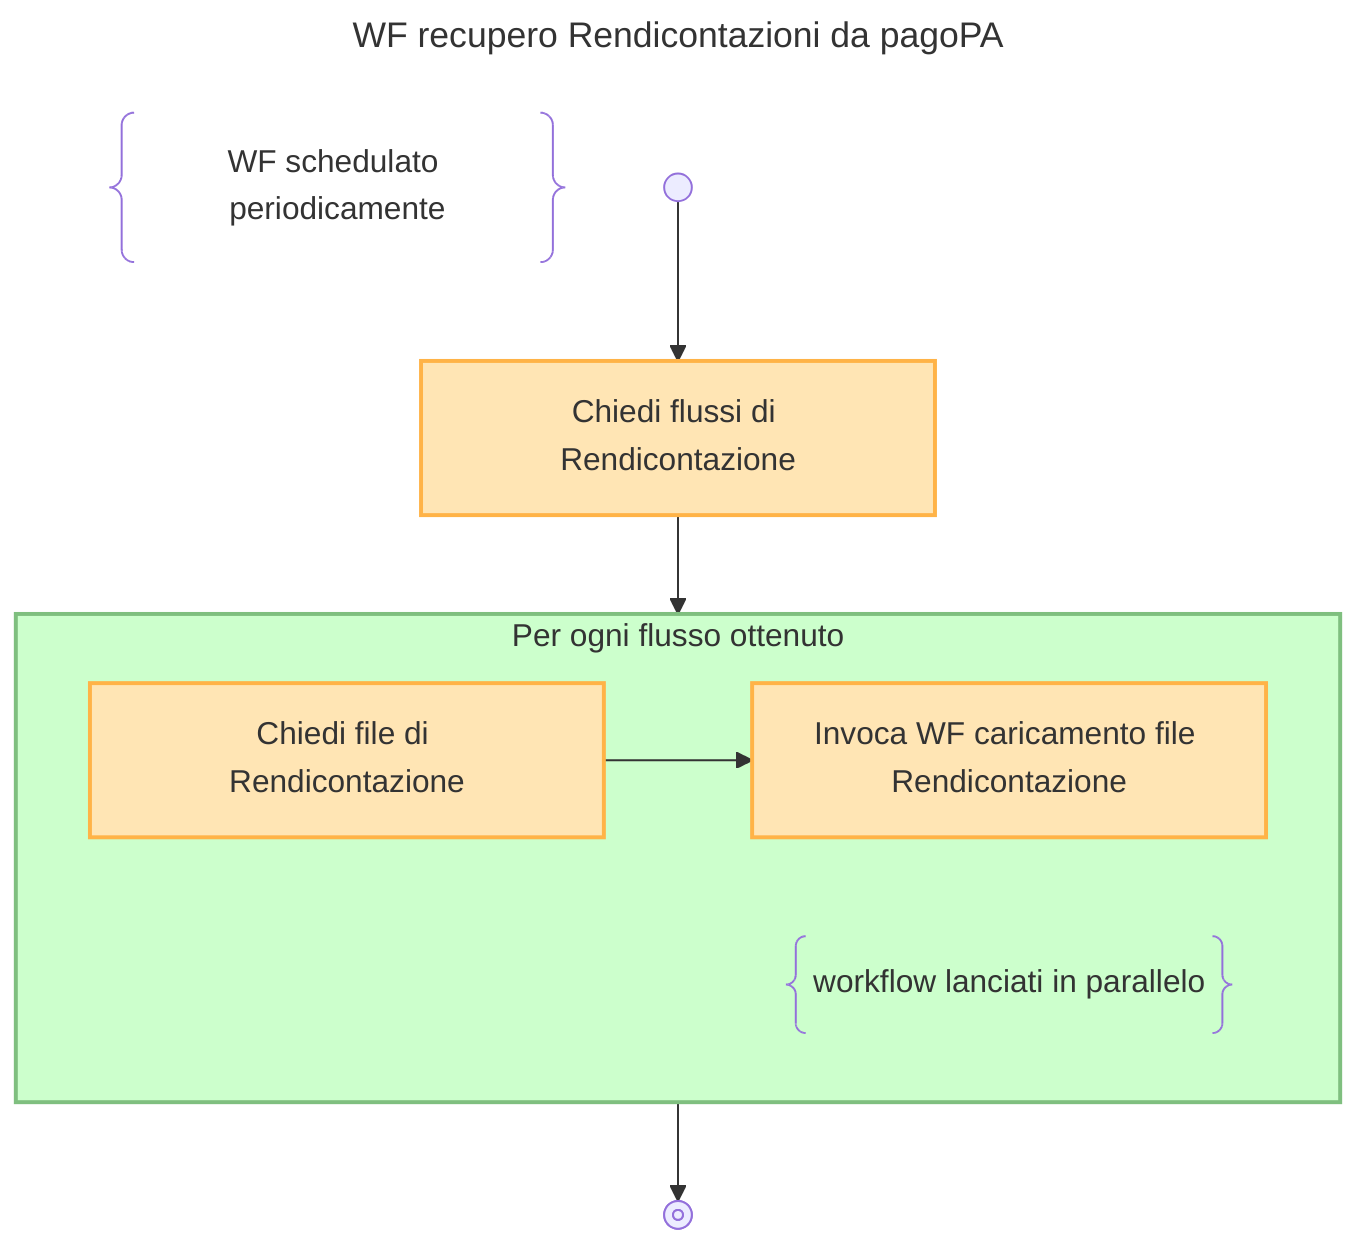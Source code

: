 ---
title: WF recupero Rendicontazioni da pagoPA
---
flowchart TD
    DESCRIPTION@{ shape: braces, label: "WF schedulato periodicamente" }

    START@{shape: start} --> FETCH_LIST:::activity@{label: "Chiedi flussi di Rendicontazione"}

    FETCH_LIST --> LOOP

    subgraph LOOP["Per ogni flusso ottenuto"]
        FETCH_FILE:::activity@{label: "Chiedi file di Rendicontazione"} --> INVOKE_WF:::child-workflow@{label: "Invoca WF caricamento file Rendicontazione"}

        NOTE@{ shape: braces, label: "workflow lanciati in parallelo" }
    end

    LOOP --> END@{shape: stop}
    class LOOP loop

    classDef activity fill:#FFE5B4, stroke:#FFB347, stroke-width:2px;
    classDef loop fill:#CCFFCC, stroke:#7FBF7F, stroke-width:2px, padding-bottom: 5px;
    classDef child-workflow fill:#FFE5B4, stroke:#FFB347, stroke-width:2px